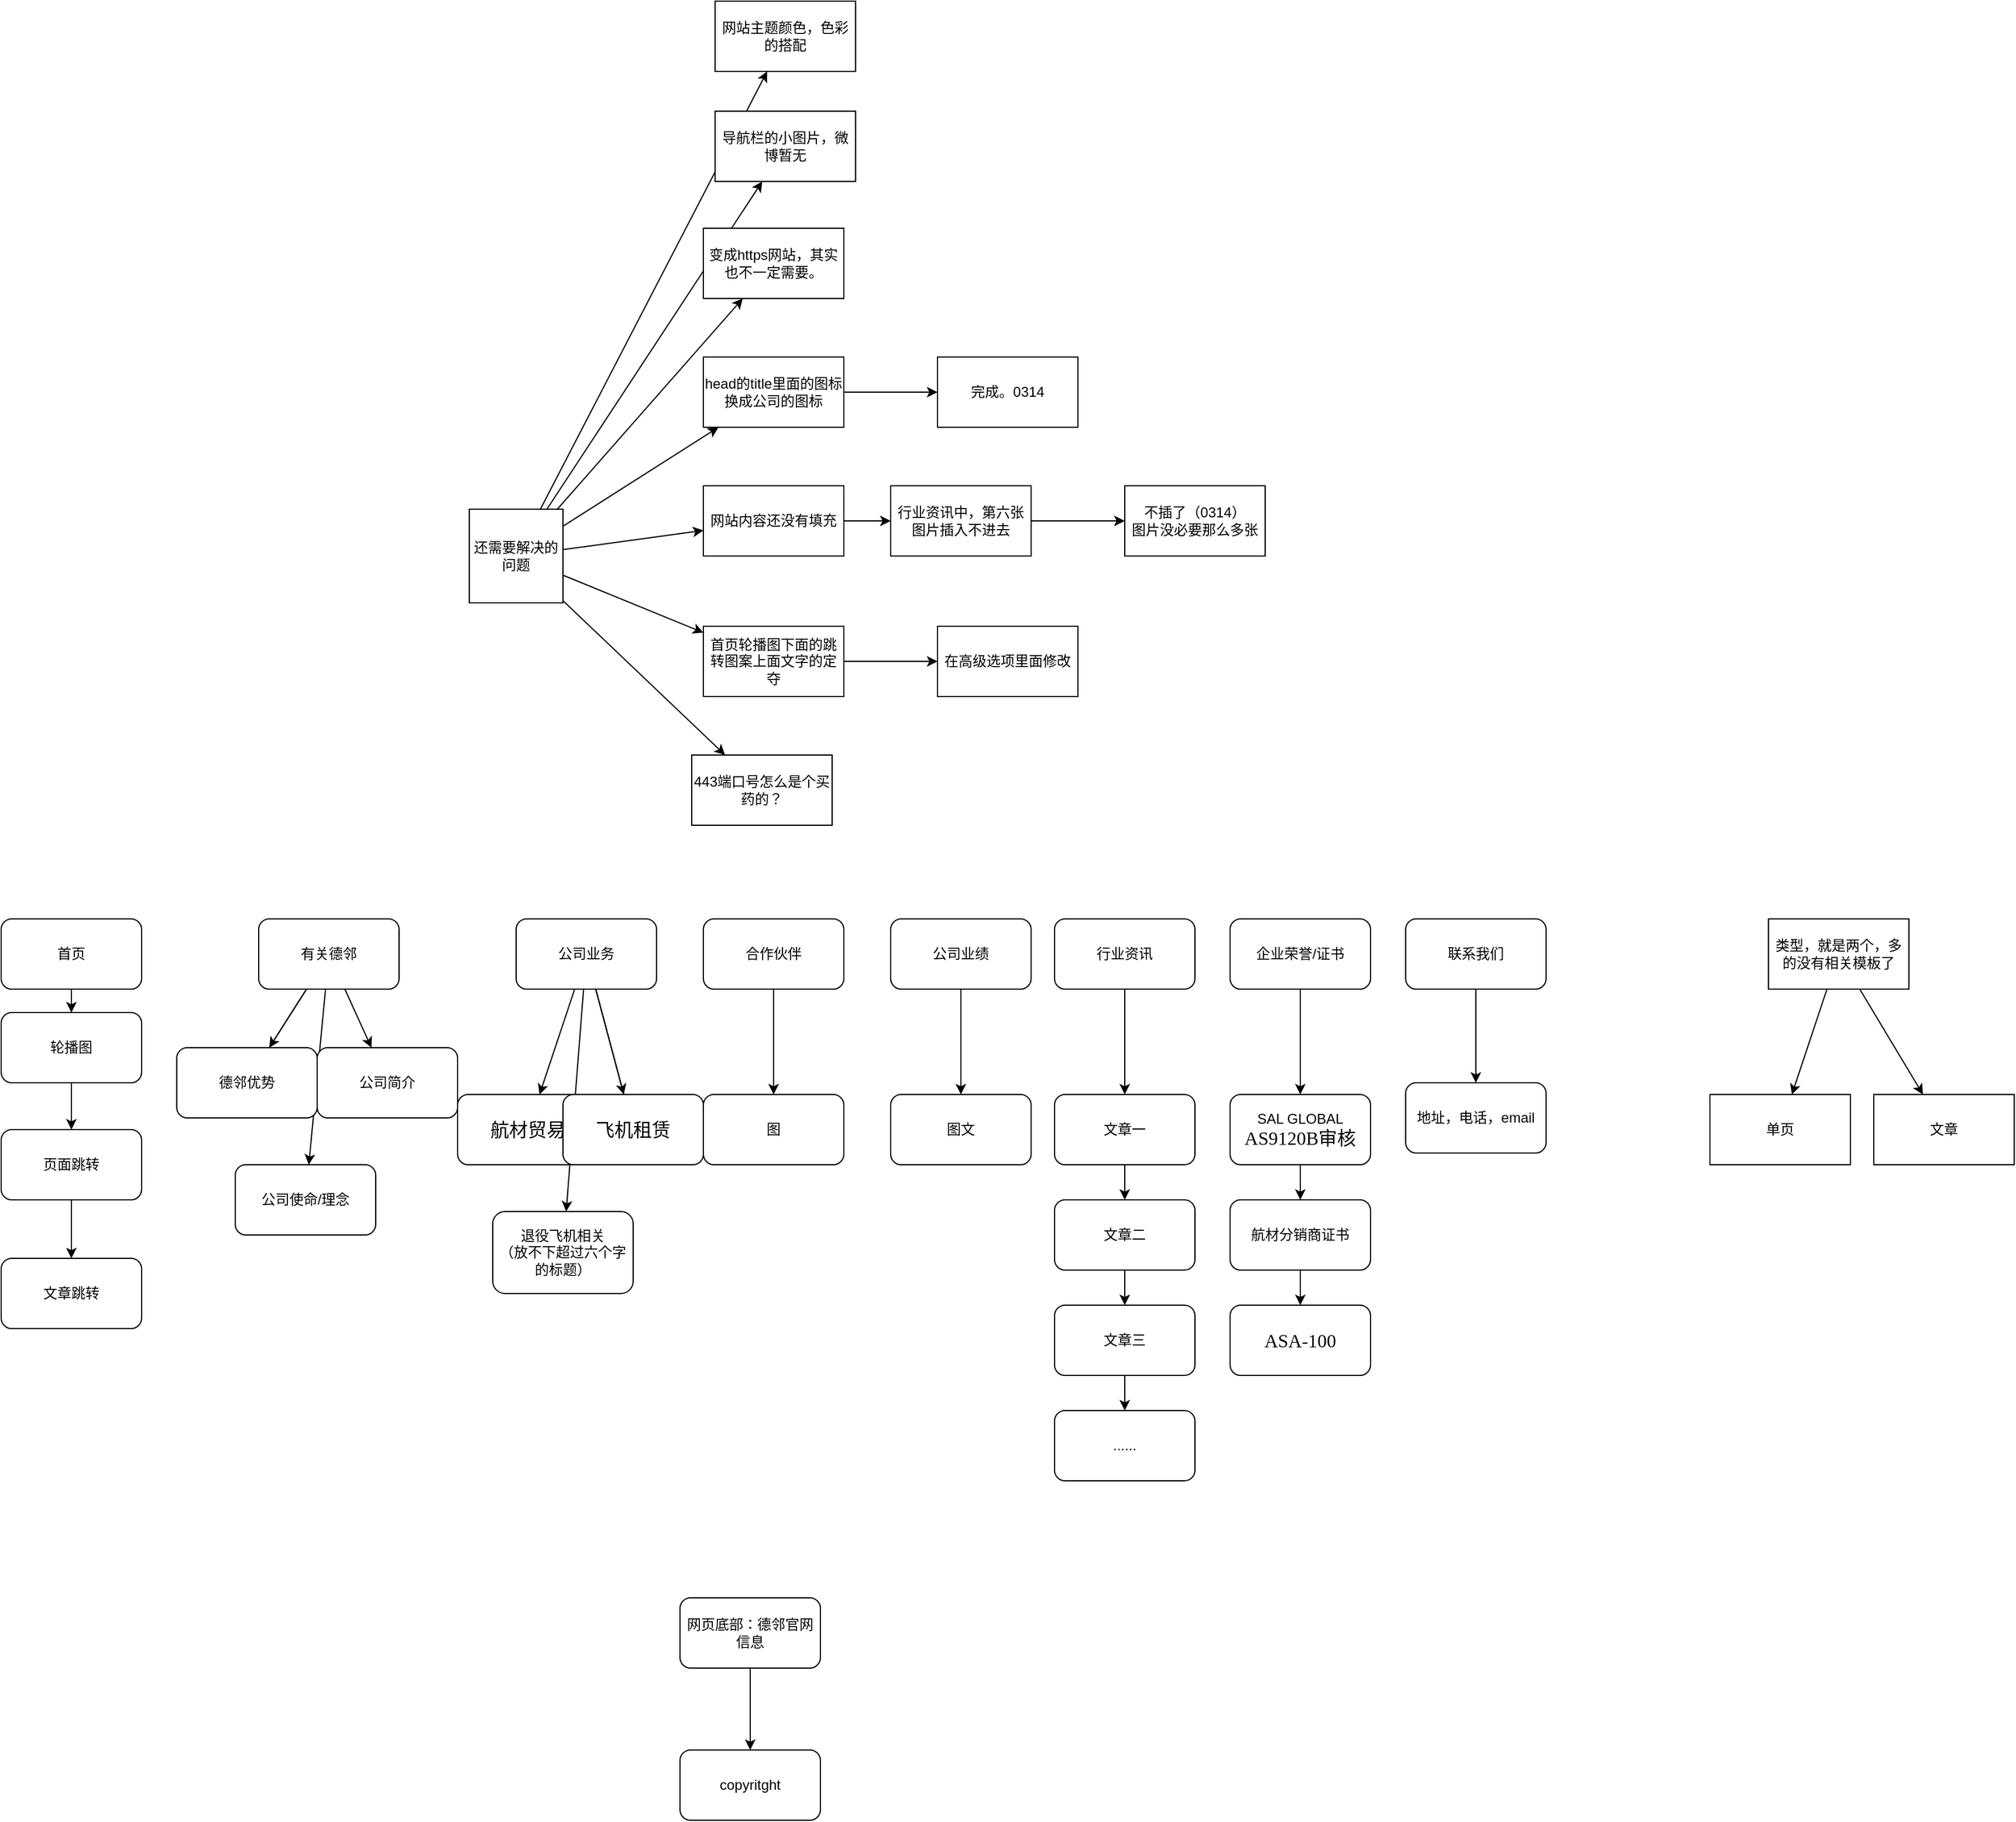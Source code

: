 <mxfile>
    <diagram id="DMnD-atfvigSKD8DQ1M8" name="第 1 页">
        <mxGraphModel dx="1216" dy="2076" grid="1" gridSize="10" guides="1" tooltips="1" connect="1" arrows="1" fold="1" page="1" pageScale="1" pageWidth="827" pageHeight="1169" math="0" shadow="0">
            <root>
                <mxCell id="0"/>
                <mxCell id="1" parent="0"/>
                <mxCell id="19" value="" style="edgeStyle=none;html=1;" parent="1" source="2" target="18" edge="1">
                    <mxGeometry relative="1" as="geometry"/>
                </mxCell>
                <mxCell id="21" value="" style="edgeStyle=none;html=1;startArrow=none;" parent="1" source="18" target="20" edge="1">
                    <mxGeometry relative="1" as="geometry"/>
                </mxCell>
                <mxCell id="2" value="首页" style="rounded=1;whiteSpace=wrap;html=1;" parent="1" vertex="1">
                    <mxGeometry x="10" y="170" width="120" height="60" as="geometry"/>
                </mxCell>
                <mxCell id="26" value="" style="edgeStyle=none;html=1;" parent="1" source="4" target="25" edge="1">
                    <mxGeometry relative="1" as="geometry"/>
                </mxCell>
                <mxCell id="4" value="联系我们" style="rounded=1;whiteSpace=wrap;html=1;" parent="1" vertex="1">
                    <mxGeometry x="1210" y="170" width="120" height="60" as="geometry"/>
                </mxCell>
                <mxCell id="46" value="" style="edgeStyle=none;html=1;" parent="1" source="5" target="45" edge="1">
                    <mxGeometry relative="1" as="geometry"/>
                </mxCell>
                <mxCell id="48" value="" style="edgeStyle=none;html=1;" parent="1" source="5" target="47" edge="1">
                    <mxGeometry relative="1" as="geometry"/>
                </mxCell>
                <mxCell id="59" style="edgeStyle=none;html=1;" parent="1" source="5" target="49" edge="1">
                    <mxGeometry relative="1" as="geometry"/>
                </mxCell>
                <mxCell id="5" value="公司业务" style="rounded=1;whiteSpace=wrap;html=1;" parent="1" vertex="1">
                    <mxGeometry x="450" y="170" width="120" height="60" as="geometry"/>
                </mxCell>
                <mxCell id="44" value="" style="edgeStyle=none;html=1;" parent="1" source="6" target="43" edge="1">
                    <mxGeometry relative="1" as="geometry"/>
                </mxCell>
                <mxCell id="6" value="合作伙伴" style="rounded=1;whiteSpace=wrap;html=1;" parent="1" vertex="1">
                    <mxGeometry x="610" y="170" width="120" height="60" as="geometry"/>
                </mxCell>
                <mxCell id="38" value="" style="edgeStyle=none;html=1;" parent="1" source="7" target="37" edge="1">
                    <mxGeometry relative="1" as="geometry"/>
                </mxCell>
                <mxCell id="7" value="行业资讯" style="rounded=1;whiteSpace=wrap;html=1;direction=west;" parent="1" vertex="1">
                    <mxGeometry x="910" y="170" width="120" height="60" as="geometry"/>
                </mxCell>
                <mxCell id="8" value="公司业绩" style="rounded=1;whiteSpace=wrap;html=1;" parent="1" vertex="1">
                    <mxGeometry x="770" y="170" width="120" height="60" as="geometry"/>
                </mxCell>
                <mxCell id="14" value="" style="edgeStyle=none;html=1;" parent="1" source="9" target="13" edge="1">
                    <mxGeometry relative="1" as="geometry"/>
                </mxCell>
                <mxCell id="16" value="" style="edgeStyle=none;html=1;" parent="1" source="9" target="15" edge="1">
                    <mxGeometry relative="1" as="geometry"/>
                </mxCell>
                <mxCell id="60" style="edgeStyle=none;html=1;" parent="1" source="9" target="11" edge="1">
                    <mxGeometry relative="1" as="geometry"/>
                </mxCell>
                <mxCell id="9" value="有关德邻" style="whiteSpace=wrap;html=1;rounded=1;" parent="1" vertex="1">
                    <mxGeometry x="230" y="170" width="120" height="60" as="geometry"/>
                </mxCell>
                <mxCell id="11" value="公司简介" style="whiteSpace=wrap;html=1;rounded=1;" parent="1" vertex="1">
                    <mxGeometry x="280" y="280" width="120" height="60" as="geometry"/>
                </mxCell>
                <mxCell id="15" value="公司使命/理念" style="whiteSpace=wrap;html=1;rounded=1;" parent="1" vertex="1">
                    <mxGeometry x="210" y="380" width="120" height="60" as="geometry"/>
                </mxCell>
                <mxCell id="28" value="" style="edgeStyle=none;html=1;" parent="1" source="17" target="27" edge="1">
                    <mxGeometry relative="1" as="geometry"/>
                </mxCell>
                <mxCell id="17" value="企业荣誉/证书" style="rounded=1;whiteSpace=wrap;html=1;" parent="1" vertex="1">
                    <mxGeometry x="1060" y="170" width="120" height="60" as="geometry"/>
                </mxCell>
                <mxCell id="113" value="" style="edgeStyle=none;html=1;" edge="1" parent="1" source="20" target="112">
                    <mxGeometry relative="1" as="geometry"/>
                </mxCell>
                <mxCell id="20" value="页面跳转" style="whiteSpace=wrap;html=1;rounded=1;" parent="1" vertex="1">
                    <mxGeometry x="10" y="350" width="120" height="60" as="geometry"/>
                </mxCell>
                <mxCell id="22" value="copyritght&lt;br&gt;" style="rounded=1;whiteSpace=wrap;html=1;" parent="1" vertex="1">
                    <mxGeometry x="590" y="880" width="120" height="60" as="geometry"/>
                </mxCell>
                <mxCell id="57" style="edgeStyle=none;html=1;" parent="1" source="23" target="22" edge="1">
                    <mxGeometry relative="1" as="geometry"/>
                </mxCell>
                <mxCell id="23" value="网页底部：德邻官网信息" style="whiteSpace=wrap;html=1;rounded=1;" parent="1" vertex="1">
                    <mxGeometry x="590" y="750" width="120" height="60" as="geometry"/>
                </mxCell>
                <mxCell id="25" value="地址，电话，email" style="whiteSpace=wrap;html=1;rounded=1;" parent="1" vertex="1">
                    <mxGeometry x="1210" y="310" width="120" height="60" as="geometry"/>
                </mxCell>
                <mxCell id="30" value="" style="edgeStyle=none;html=1;" parent="1" source="27" target="29" edge="1">
                    <mxGeometry relative="1" as="geometry"/>
                </mxCell>
                <mxCell id="27" value="SAL GLOBAL&lt;br&gt;&lt;span lang=&quot;EN-US&quot; style=&quot;font-size: 12.0pt ; font-family: &amp;#34;times new roman&amp;#34; , serif&quot;&gt;AS9120B&lt;/span&gt;&lt;span style=&quot;font-size: 12.0pt&quot;&gt;审核&lt;/span&gt;" style="whiteSpace=wrap;html=1;rounded=1;" parent="1" vertex="1">
                    <mxGeometry x="1060" y="320" width="120" height="60" as="geometry"/>
                </mxCell>
                <mxCell id="32" value="" style="edgeStyle=none;html=1;" parent="1" source="29" target="31" edge="1">
                    <mxGeometry relative="1" as="geometry"/>
                </mxCell>
                <mxCell id="29" value="航材分销商证书" style="whiteSpace=wrap;html=1;rounded=1;" parent="1" vertex="1">
                    <mxGeometry x="1060" y="410" width="120" height="60" as="geometry"/>
                </mxCell>
                <mxCell id="31" value="&lt;span lang=&quot;EN-US&quot; style=&quot;font-size: 12.0pt ; font-family: &amp;#34;times new roman&amp;#34; , serif&quot;&gt;ASA-100&lt;/span&gt;" style="whiteSpace=wrap;html=1;rounded=1;" parent="1" vertex="1">
                    <mxGeometry x="1060" y="500" width="120" height="60" as="geometry"/>
                </mxCell>
                <mxCell id="33" value="图文" style="rounded=1;whiteSpace=wrap;html=1;" parent="1" vertex="1">
                    <mxGeometry x="770" y="320" width="120" height="60" as="geometry"/>
                </mxCell>
                <mxCell id="34" value="" style="endArrow=classic;html=1;entryX=0.5;entryY=0;entryDx=0;entryDy=0;exitX=0.5;exitY=1;exitDx=0;exitDy=0;" parent="1" source="8" target="33" edge="1">
                    <mxGeometry width="50" height="50" relative="1" as="geometry">
                        <mxPoint x="750" y="350" as="sourcePoint"/>
                        <mxPoint x="800" y="300" as="targetPoint"/>
                    </mxGeometry>
                </mxCell>
                <mxCell id="40" value="" style="edgeStyle=none;html=1;" parent="1" source="37" target="39" edge="1">
                    <mxGeometry relative="1" as="geometry"/>
                </mxCell>
                <mxCell id="37" value="文章一" style="whiteSpace=wrap;html=1;rounded=1;" parent="1" vertex="1">
                    <mxGeometry x="910" y="320" width="120" height="60" as="geometry"/>
                </mxCell>
                <mxCell id="42" value="" style="edgeStyle=none;html=1;" parent="1" source="39" target="41" edge="1">
                    <mxGeometry relative="1" as="geometry"/>
                </mxCell>
                <mxCell id="39" value="文章二" style="whiteSpace=wrap;html=1;rounded=1;" parent="1" vertex="1">
                    <mxGeometry x="910" y="410" width="120" height="60" as="geometry"/>
                </mxCell>
                <mxCell id="52" value="" style="edgeStyle=none;html=1;" parent="1" source="41" target="51" edge="1">
                    <mxGeometry relative="1" as="geometry"/>
                </mxCell>
                <mxCell id="41" value="文章三" style="whiteSpace=wrap;html=1;rounded=1;" parent="1" vertex="1">
                    <mxGeometry x="910" y="500" width="120" height="60" as="geometry"/>
                </mxCell>
                <mxCell id="43" value="图" style="whiteSpace=wrap;html=1;rounded=1;" parent="1" vertex="1">
                    <mxGeometry x="610" y="320" width="120" height="60" as="geometry"/>
                </mxCell>
                <mxCell id="45" value="&lt;span style=&quot;font-size: 12.0pt&quot;&gt;航材贸易&lt;/span&gt;" style="whiteSpace=wrap;html=1;rounded=1;" parent="1" vertex="1">
                    <mxGeometry x="400" y="320" width="120" height="60" as="geometry"/>
                </mxCell>
                <mxCell id="49" value="退役飞机相关&lt;br&gt;（放不下超过六个字的标题）" style="whiteSpace=wrap;html=1;rounded=1;" parent="1" vertex="1">
                    <mxGeometry x="430" y="420" width="120" height="70" as="geometry"/>
                </mxCell>
                <mxCell id="51" value="......" style="whiteSpace=wrap;html=1;rounded=1;" parent="1" vertex="1">
                    <mxGeometry x="910" y="590" width="120" height="60" as="geometry"/>
                </mxCell>
                <mxCell id="13" value="德邻优势" style="whiteSpace=wrap;html=1;rounded=1;" parent="1" vertex="1">
                    <mxGeometry x="160" y="280" width="120" height="60" as="geometry"/>
                </mxCell>
                <mxCell id="54" value="" style="edgeStyle=none;html=1;endArrow=none;" parent="1" source="9" target="13" edge="1">
                    <mxGeometry relative="1" as="geometry">
                        <mxPoint x="281.556" y="230" as="sourcePoint"/>
                        <mxPoint x="292.444" y="440" as="targetPoint"/>
                    </mxGeometry>
                </mxCell>
                <mxCell id="18" value="轮播图" style="whiteSpace=wrap;html=1;rounded=1;" parent="1" vertex="1">
                    <mxGeometry x="10" y="250" width="120" height="60" as="geometry"/>
                </mxCell>
                <mxCell id="55" value="" style="edgeStyle=none;html=1;endArrow=none;" parent="1" source="2" target="18" edge="1">
                    <mxGeometry relative="1" as="geometry">
                        <mxPoint x="72" y="230" as="sourcePoint"/>
                        <mxPoint x="78" y="320" as="targetPoint"/>
                    </mxGeometry>
                </mxCell>
                <mxCell id="47" value="&lt;p class=&quot;MsoListParagraph&quot; style=&quot;margin-left: 21.0pt ; text-indent: -21.0pt ; line-height: 150%&quot;&gt;&lt;span style=&quot;font-size: 12.0pt ; line-height: 150%&quot;&gt;飞机租赁&lt;/span&gt;&lt;span lang=&quot;EN-US&quot; style=&quot;font-size: 12.0pt ; line-height: 150% ; font-family: &amp;#34;times new roman&amp;#34; , serif&quot;&gt;&lt;/span&gt;&lt;/p&gt;" style="whiteSpace=wrap;html=1;rounded=1;" parent="1" vertex="1">
                    <mxGeometry x="490" y="320" width="120" height="60" as="geometry"/>
                </mxCell>
                <mxCell id="58" value="" style="edgeStyle=none;html=1;endArrow=none;" parent="1" source="5" target="47" edge="1">
                    <mxGeometry relative="1" as="geometry">
                        <mxPoint x="508.846" y="230" as="sourcePoint"/>
                        <mxPoint x="501.154" y="430" as="targetPoint"/>
                    </mxGeometry>
                </mxCell>
                <mxCell id="71" value="" style="edgeStyle=none;html=1;" parent="1" source="69" target="70" edge="1">
                    <mxGeometry relative="1" as="geometry"/>
                </mxCell>
                <mxCell id="73" value="" style="edgeStyle=none;html=1;" parent="1" source="69" target="72" edge="1">
                    <mxGeometry relative="1" as="geometry"/>
                </mxCell>
                <mxCell id="69" value="类型，就是两个，多的没有相关模板了" style="rounded=0;whiteSpace=wrap;html=1;" parent="1" vertex="1">
                    <mxGeometry x="1520" y="170" width="120" height="60" as="geometry"/>
                </mxCell>
                <mxCell id="70" value="单页" style="whiteSpace=wrap;html=1;rounded=0;" parent="1" vertex="1">
                    <mxGeometry x="1470" y="320" width="120" height="60" as="geometry"/>
                </mxCell>
                <mxCell id="72" value="文章" style="whiteSpace=wrap;html=1;rounded=0;" parent="1" vertex="1">
                    <mxGeometry x="1610" y="320" width="120" height="60" as="geometry"/>
                </mxCell>
                <mxCell id="79" value="" style="edgeStyle=none;html=1;" parent="1" source="74" target="78" edge="1">
                    <mxGeometry relative="1" as="geometry"/>
                </mxCell>
                <mxCell id="83" value="" style="edgeStyle=none;html=1;" parent="1" source="74" target="82" edge="1">
                    <mxGeometry relative="1" as="geometry"/>
                </mxCell>
                <mxCell id="95" value="" style="edgeStyle=none;html=1;" parent="1" source="74" target="94" edge="1">
                    <mxGeometry relative="1" as="geometry"/>
                </mxCell>
                <mxCell id="97" value="" style="edgeStyle=none;html=1;" parent="1" source="74" target="96" edge="1">
                    <mxGeometry relative="1" as="geometry"/>
                </mxCell>
                <mxCell id="99" value="" style="edgeStyle=none;html=1;" parent="1" source="74" target="98" edge="1">
                    <mxGeometry relative="1" as="geometry"/>
                </mxCell>
                <mxCell id="101" value="" style="edgeStyle=none;html=1;" parent="1" source="74" target="100" edge="1">
                    <mxGeometry relative="1" as="geometry"/>
                </mxCell>
                <mxCell id="111" value="" style="edgeStyle=none;html=1;" parent="1" source="74" target="110" edge="1">
                    <mxGeometry relative="1" as="geometry"/>
                </mxCell>
                <mxCell id="74" value="还需要解决的问题" style="whiteSpace=wrap;html=1;aspect=fixed;" parent="1" vertex="1">
                    <mxGeometry x="410" y="-180" width="80" height="80" as="geometry"/>
                </mxCell>
                <mxCell id="103" value="" style="edgeStyle=none;html=1;" parent="1" source="78" target="102" edge="1">
                    <mxGeometry relative="1" as="geometry"/>
                </mxCell>
                <mxCell id="78" value="网站内容还没有填充" style="whiteSpace=wrap;html=1;" parent="1" vertex="1">
                    <mxGeometry x="610" y="-200" width="120" height="60" as="geometry"/>
                </mxCell>
                <mxCell id="89" value="" style="edgeStyle=none;html=1;" parent="1" source="82" target="88" edge="1">
                    <mxGeometry relative="1" as="geometry"/>
                </mxCell>
                <mxCell id="82" value="首页轮播图下面的跳转图案上面文字的定夺" style="whiteSpace=wrap;html=1;" parent="1" vertex="1">
                    <mxGeometry x="610" y="-80" width="120" height="60" as="geometry"/>
                </mxCell>
                <mxCell id="88" value="在高级选项里面修改" style="whiteSpace=wrap;html=1;" parent="1" vertex="1">
                    <mxGeometry x="810" y="-80" width="120" height="60" as="geometry"/>
                </mxCell>
                <mxCell id="109" value="" style="edgeStyle=none;html=1;" parent="1" source="94" target="108" edge="1">
                    <mxGeometry relative="1" as="geometry"/>
                </mxCell>
                <mxCell id="94" value="head的title里面的图标换成公司的图标" style="whiteSpace=wrap;html=1;" parent="1" vertex="1">
                    <mxGeometry x="610" y="-310" width="120" height="60" as="geometry"/>
                </mxCell>
                <mxCell id="96" value="变成https网站，其实也不一定需要。" style="whiteSpace=wrap;html=1;" parent="1" vertex="1">
                    <mxGeometry x="610" y="-420" width="120" height="60" as="geometry"/>
                </mxCell>
                <mxCell id="98" value="导航栏的小图片，微博暂无&lt;br&gt;" style="whiteSpace=wrap;html=1;" parent="1" vertex="1">
                    <mxGeometry x="620" y="-520" width="120" height="60" as="geometry"/>
                </mxCell>
                <mxCell id="100" value="网站主题颜色，色彩的搭配" style="whiteSpace=wrap;html=1;" parent="1" vertex="1">
                    <mxGeometry x="620" y="-614" width="120" height="60" as="geometry"/>
                </mxCell>
                <mxCell id="107" value="" style="edgeStyle=none;html=1;" parent="1" source="102" target="106" edge="1">
                    <mxGeometry relative="1" as="geometry"/>
                </mxCell>
                <mxCell id="102" value="行业资讯中，第六张图片插入不进去" style="whiteSpace=wrap;html=1;" parent="1" vertex="1">
                    <mxGeometry x="770" y="-200" width="120" height="60" as="geometry"/>
                </mxCell>
                <mxCell id="106" value="不插了（0314）&lt;br&gt;图片没必要那么多张" style="whiteSpace=wrap;html=1;" parent="1" vertex="1">
                    <mxGeometry x="970" y="-200" width="120" height="60" as="geometry"/>
                </mxCell>
                <mxCell id="108" value="完成。0314" style="whiteSpace=wrap;html=1;" parent="1" vertex="1">
                    <mxGeometry x="810" y="-310" width="120" height="60" as="geometry"/>
                </mxCell>
                <mxCell id="110" value="443端口号怎么是个买药的？" style="whiteSpace=wrap;html=1;" parent="1" vertex="1">
                    <mxGeometry x="600" y="30" width="120" height="60" as="geometry"/>
                </mxCell>
                <mxCell id="112" value="文章跳转" style="whiteSpace=wrap;html=1;rounded=1;" vertex="1" parent="1">
                    <mxGeometry x="10" y="460" width="120" height="60" as="geometry"/>
                </mxCell>
            </root>
        </mxGraphModel>
    </diagram>
</mxfile>